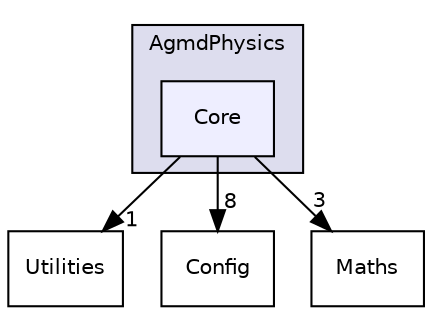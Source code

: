 digraph "src/AgmdPhysics/Core" {
  compound=true
  node [ fontsize="10", fontname="Helvetica"];
  edge [ labelfontsize="10", labelfontname="Helvetica"];
  subgraph clusterdir_241771118764bf85f747bdd58a68b9ce {
    graph [ bgcolor="#ddddee", pencolor="black", label="AgmdPhysics" fontname="Helvetica", fontsize="10", URL="dir_241771118764bf85f747bdd58a68b9ce.html"]
  dir_80a697cf6911548a7ad54228fc32ce3b [shape=box, label="Core", style="filled", fillcolor="#eeeeff", pencolor="black", URL="dir_80a697cf6911548a7ad54228fc32ce3b.html"];
  }
  dir_55ebc19a25b94a964bc03c69a48c95e1 [shape=box label="Utilities" URL="dir_55ebc19a25b94a964bc03c69a48c95e1.html"];
  dir_0ba2610e355cbb545d36e0a82f4d5217 [shape=box label="Config" URL="dir_0ba2610e355cbb545d36e0a82f4d5217.html"];
  dir_771fce709801713068ac2dac8ed7511d [shape=box label="Maths" URL="dir_771fce709801713068ac2dac8ed7511d.html"];
  dir_80a697cf6911548a7ad54228fc32ce3b->dir_55ebc19a25b94a964bc03c69a48c95e1 [headlabel="1", labeldistance=1.5 headhref="dir_000023_000033.html"];
  dir_80a697cf6911548a7ad54228fc32ce3b->dir_0ba2610e355cbb545d36e0a82f4d5217 [headlabel="8", labeldistance=1.5 headhref="dir_000023_000004.html"];
  dir_80a697cf6911548a7ad54228fc32ce3b->dir_771fce709801713068ac2dac8ed7511d [headlabel="3", labeldistance=1.5 headhref="dir_000023_000026.html"];
}
